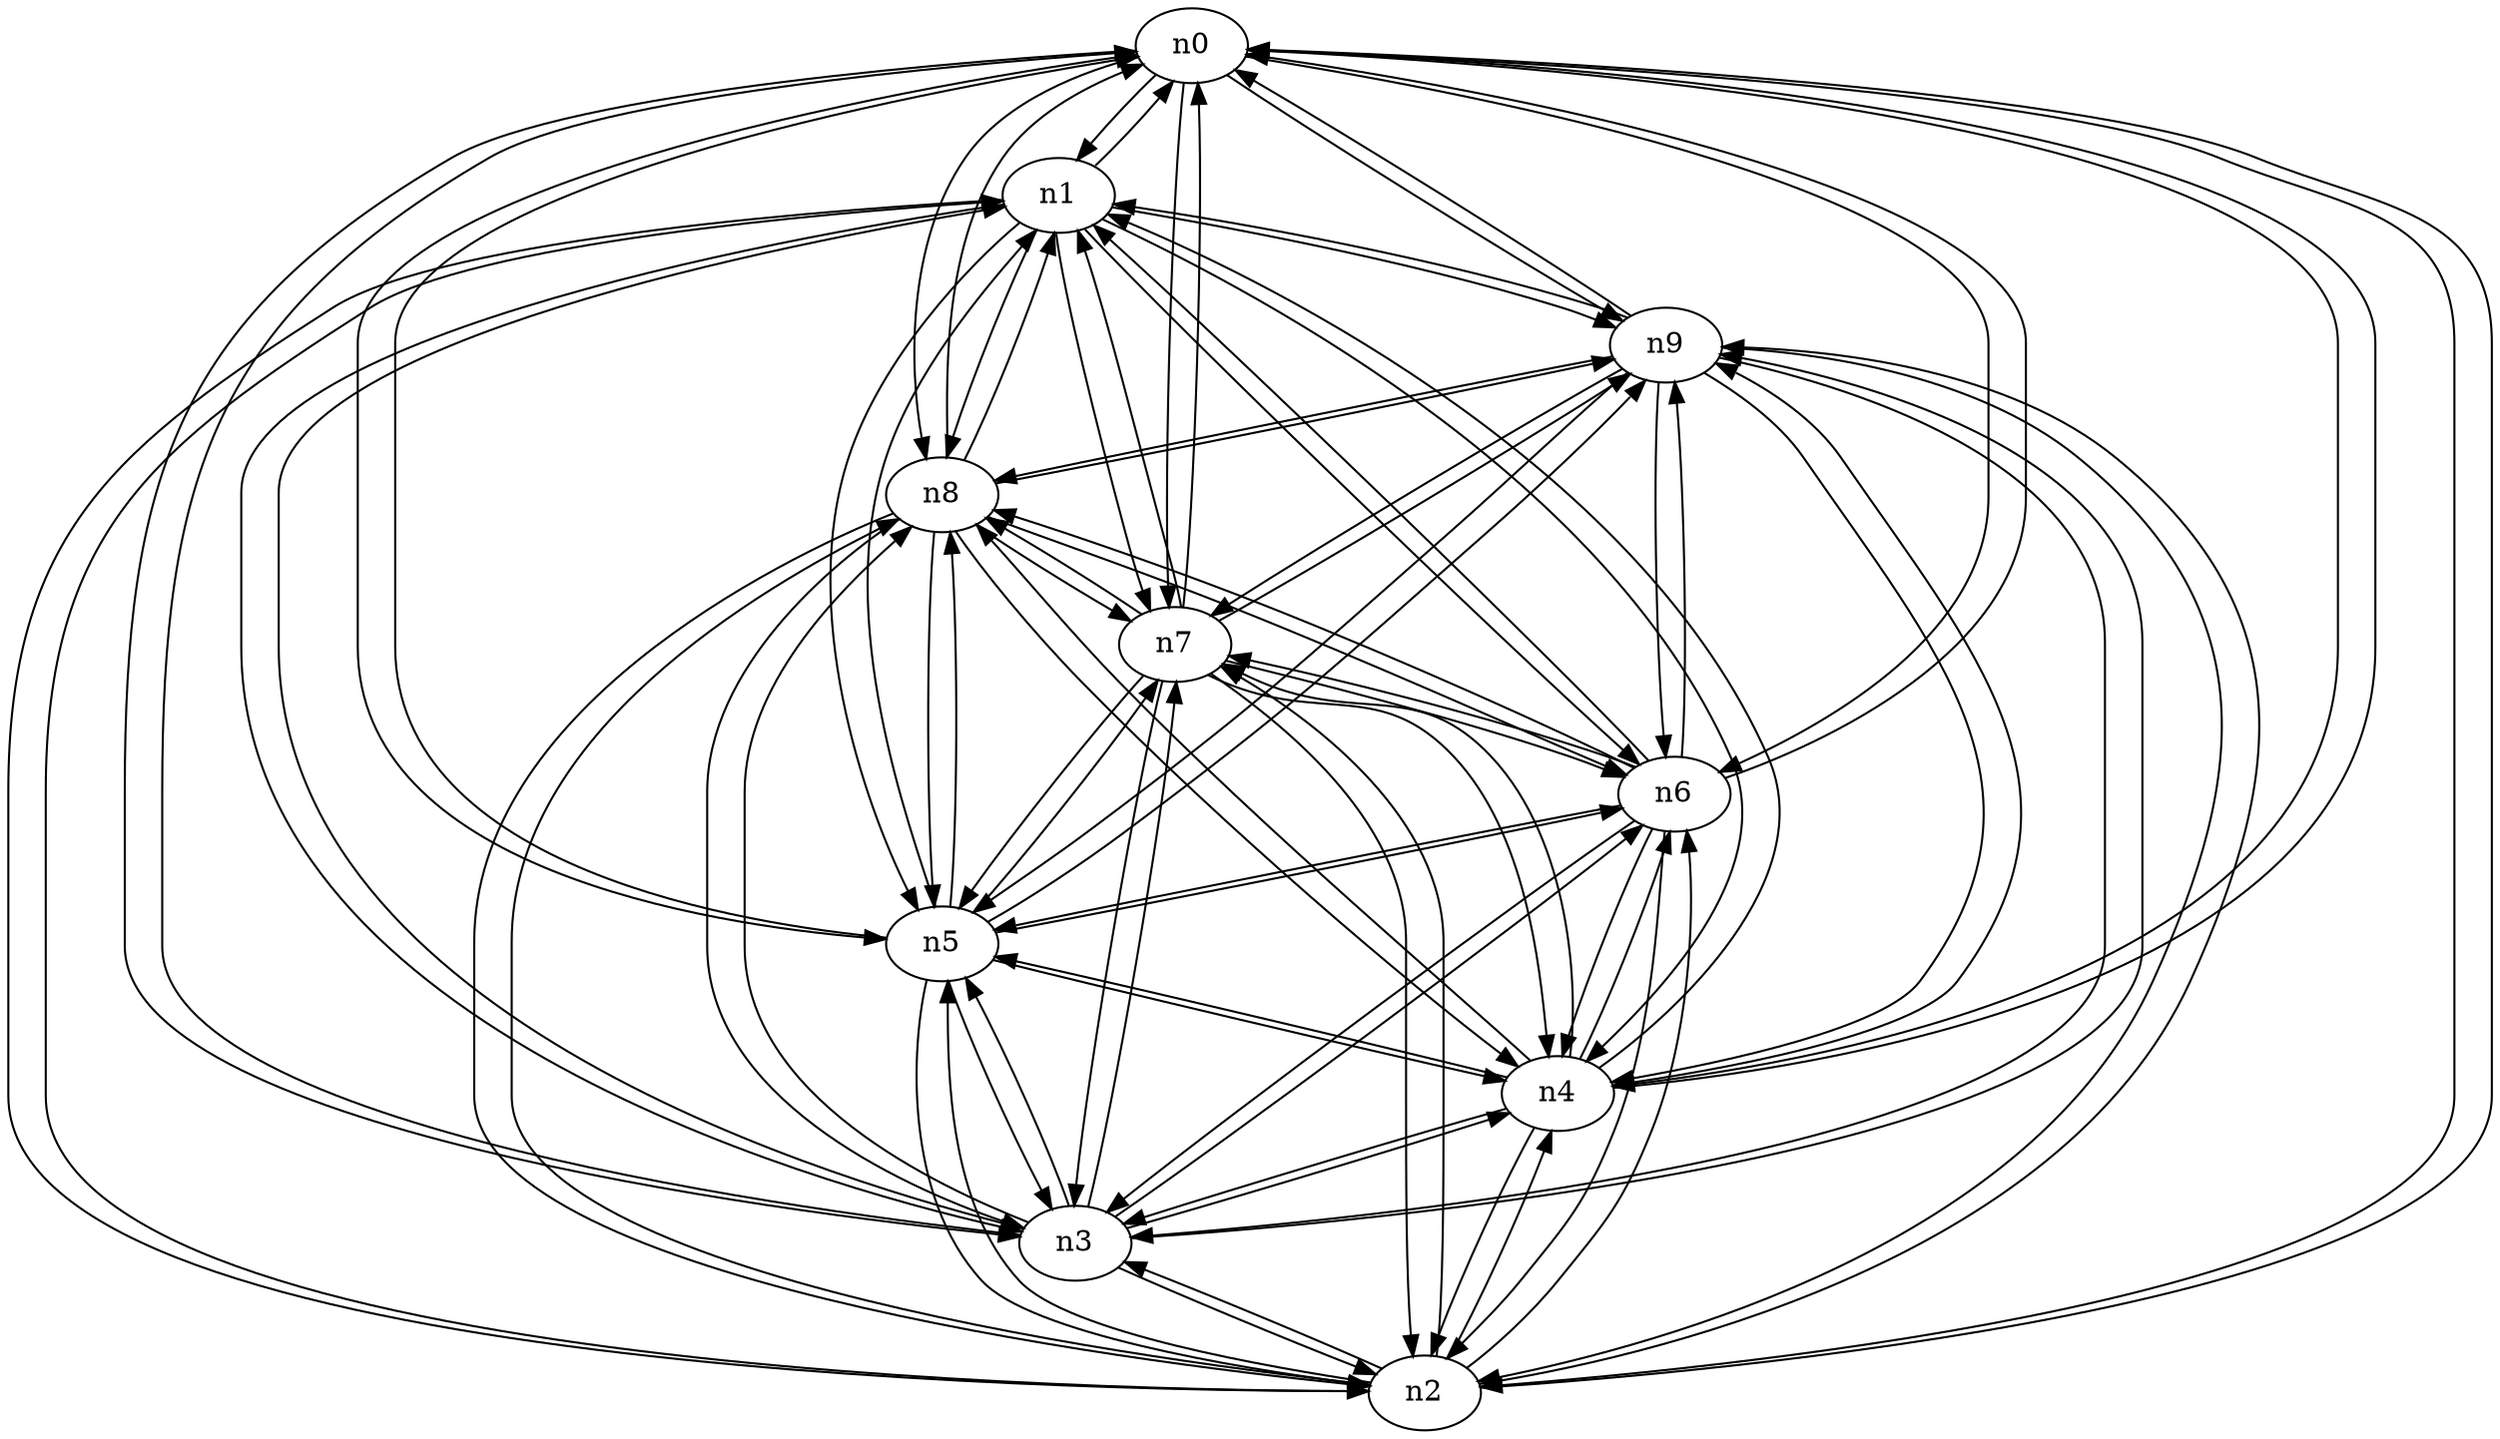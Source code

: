 digraph d {
n0 [label=n0;]
n1 [label=n1;]
n2 [label=n2;]
n3 [label=n3;]
n4 [label=n4;]
n5 [label=n5;]
n6 [label=n6;]
n7 [label=n7;]
n8 [label=n8;]
n9 [label=n9;]
n0->n8
n0->n9
n0->n6
n0->n7
n0->n3
n0->n5
n0->n2
n0->n4
n0->n1
n1->n3
n1->n9
n1->n5
n1->n8
n1->n6
n1->n4
n1->n0
n1->n7
n1->n2
n2->n6
n2->n5
n2->n9
n2->n3
n2->n8
n2->n1
n2->n0
n2->n4
n2->n7
n3->n0
n3->n5
n3->n2
n3->n4
n3->n8
n3->n6
n3->n9
n3->n7
n3->n1
n4->n1
n4->n6
n4->n0
n4->n7
n4->n5
n4->n2
n4->n8
n4->n3
n4->n9
n5->n9
n5->n8
n5->n2
n5->n1
n5->n6
n5->n4
n5->n3
n5->n7
n5->n0
n6->n0
n6->n8
n6->n5
n6->n9
n6->n7
n6->n1
n6->n4
n6->n2
n6->n3
n7->n2
n7->n8
n7->n4
n7->n0
n7->n9
n7->n6
n7->n5
n7->n3
n7->n1
n8->n7
n8->n3
n8->n4
n8->n2
n8->n5
n8->n9
n8->n6
n8->n0
n8->n1
n9->n1
n9->n7
n9->n0
n9->n4
n9->n2
n9->n5
n9->n3
n9->n8
n9->n6
}
